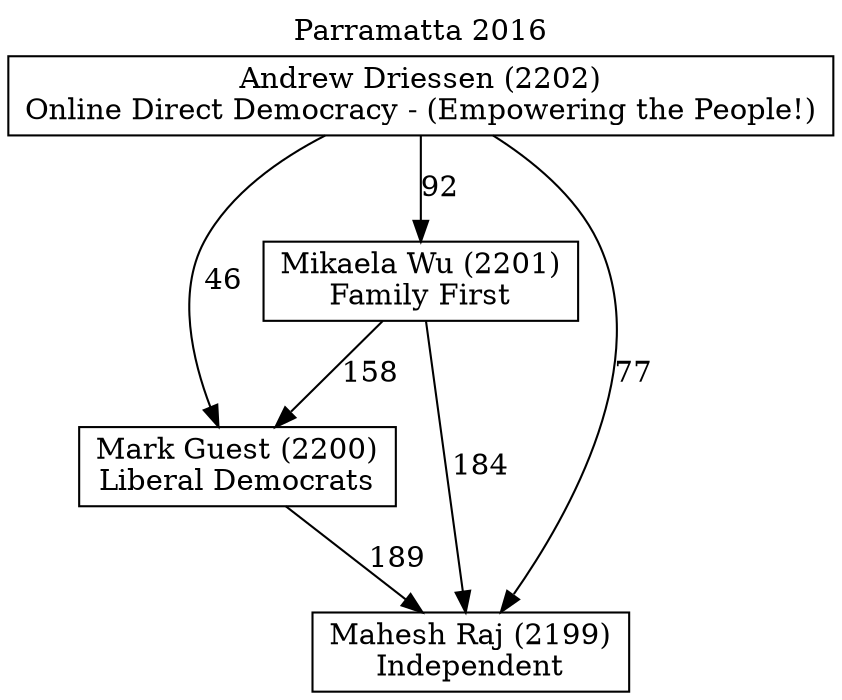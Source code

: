 // House preference flow
digraph "Mahesh Raj (2199)_Parramatta_2016" {
	graph [label="Parramatta 2016" labelloc=t mclimit=10]
	node [shape=box]
	"Mark Guest (2200)" [label="Mark Guest (2200)
Liberal Democrats"]
	"Andrew Driessen (2202)" [label="Andrew Driessen (2202)
Online Direct Democracy - (Empowering the People!)"]
	"Mikaela Wu (2201)" [label="Mikaela Wu (2201)
Family First"]
	"Mahesh Raj (2199)" [label="Mahesh Raj (2199)
Independent"]
	"Mark Guest (2200)" -> "Mahesh Raj (2199)" [label=189]
	"Mikaela Wu (2201)" -> "Mark Guest (2200)" [label=158]
	"Andrew Driessen (2202)" -> "Mahesh Raj (2199)" [label=77]
	"Andrew Driessen (2202)" -> "Mikaela Wu (2201)" [label=92]
	"Andrew Driessen (2202)" -> "Mark Guest (2200)" [label=46]
	"Mikaela Wu (2201)" -> "Mahesh Raj (2199)" [label=184]
}
